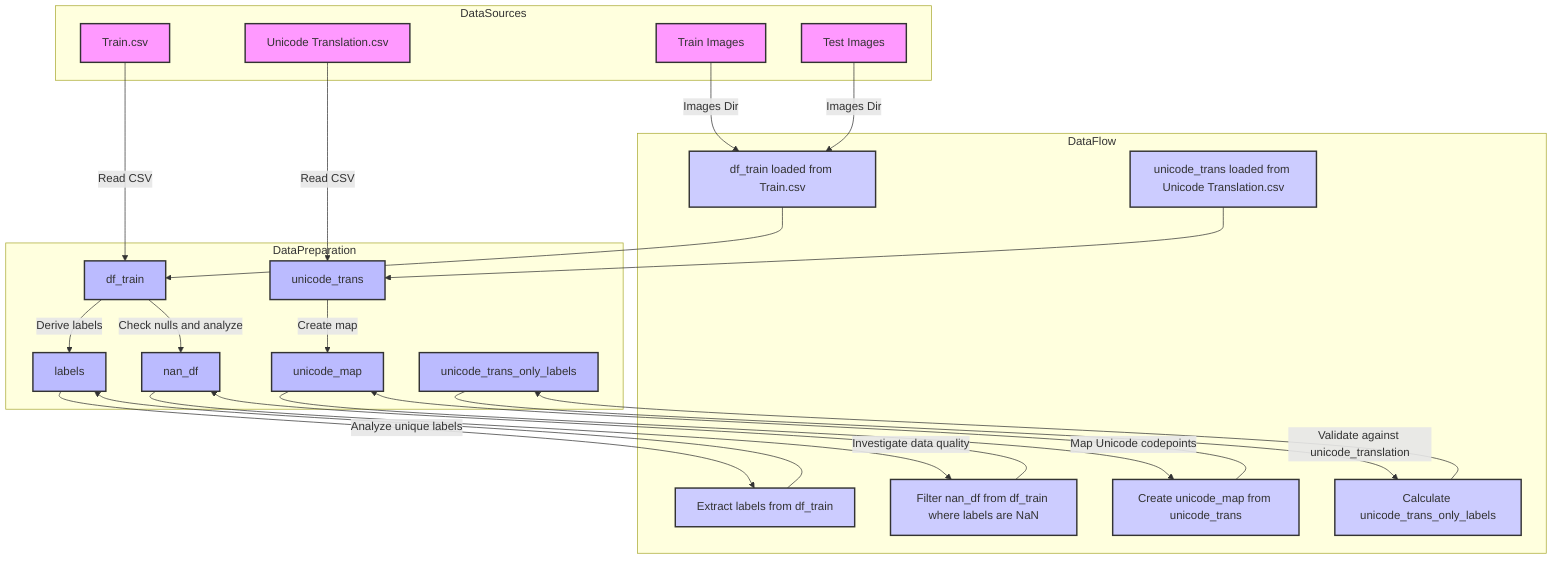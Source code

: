flowchart TD
    subgraph DataSources
        A1["Train.csv"]:::dataSource
        A2["Unicode Translation.csv"]:::dataSource
        A3["Train Images"]:::dataSource
        A4["Test Images"]:::dataSource
    end
    
    subgraph DataPreparation
        B1["df_train"]:::dataVariable
        B2["unicode_trans"]:::dataVariable
        B3["labels"]:::dataVariable
        B4["unicode_map"]:::dataVariable
        B5["nan_df"]:::dataVariable
        B6["unicode_trans_only_labels"]:::dataVariable
    end
    
    subgraph DataFlow
        C1["df_train loaded from Train.csv"]:::process --> B1
        C2["unicode_trans loaded from Unicode Translation.csv"]:::process --> B2
        C3["Extract labels from df_train"]:::process --> B3
        C4["Create unicode_map from unicode_trans"]:::process --> B4
        C5["Filter nan_df from df_train where labels are NaN"]:::process --> B5
        C6["Calculate unicode_trans_only_labels"]:::process --> B6
    end

    %% Data source nodes
    A1 -->|Read CSV| B1
    A2 -->|Read CSV| B2
    A3 -->|Images Dir| C1
    A4 -->|Images Dir| C1

    %% Data transformation and flow
    B1 -->|Derive labels| B3
    B1 -->|Check nulls and analyze| B5
    B2 -->|Create map| B4
    B3 -->|Analyze unique labels| C3
    B4 -->|Map Unicode codepoints| C4
    B5 -->|Investigate data quality| C5
    B6 -->|Validate against unicode_translation| C6

    classDef dataSource fill:#f9f,stroke:#333,stroke-width:2px;
    classDef dataVariable fill:#bbf,stroke:#333,stroke-width:2px;
    classDef process fill:#ccf,stroke:#333,stroke-width:2px;